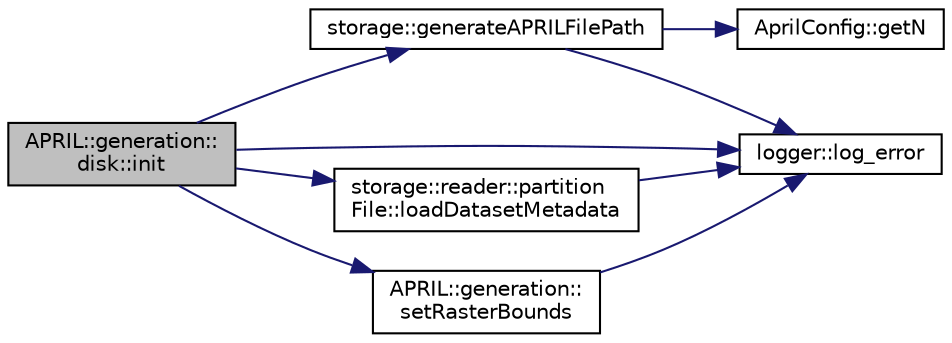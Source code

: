 digraph "APRIL::generation::disk::init"
{
 // LATEX_PDF_SIZE
  bgcolor="transparent";
  edge [fontname="Helvetica",fontsize="10",labelfontname="Helvetica",labelfontsize="10"];
  node [fontname="Helvetica",fontsize="10",shape=record];
  rankdir="LR";
  Node1 [label="APRIL::generation::\ldisk::init",height=0.2,width=0.4,color="black", fillcolor="grey75", style="filled", fontcolor="black",tooltip="Generates the APRIL approximations for the given dataset."];
  Node1 -> Node2 [color="midnightblue",fontsize="10",style="solid",fontname="Helvetica"];
  Node2 [label="storage::generateAPRILFilePath",height=0.2,width=0.4,color="black",URL="$namespacestorage.html#a79b9d07eab40e5e7b0a159ed3b65673a",tooltip="Generates the APRIL file path for the given dataset from the dataset's nickname."];
  Node2 -> Node3 [color="midnightblue",fontsize="10",style="solid",fontname="Helvetica"];
  Node3 [label="AprilConfig::getN",height=0.2,width=0.4,color="black",URL="$structAprilConfig.html#a04a0fb64aa986657a3b6006482d5a437",tooltip="Returns the Hilbert curve order N."];
  Node2 -> Node4 [color="midnightblue",fontsize="10",style="solid",fontname="Helvetica"];
  Node4 [label="logger::log_error",height=0.2,width=0.4,color="black",URL="$namespacelogger.html#a53f34feeb22a94db295af05b8b2aab5c",tooltip="Error logging function with template arguments. Separates input parameters with spaces...."];
  Node1 -> Node5 [color="midnightblue",fontsize="10",style="solid",fontname="Helvetica"];
  Node5 [label="storage::reader::partition\lFile::loadDatasetMetadata",height=0.2,width=0.4,color="black",URL="$namespacestorage_1_1reader_1_1partitionFile.html#a943ae71caa2e4d385f15cb9dbd7c97b8",tooltip="Loads the dataset metadata from the partition file. The file pointer must be opened to the file and i..."];
  Node5 -> Node4 [color="midnightblue",fontsize="10",style="solid",fontname="Helvetica"];
  Node1 -> Node4 [color="midnightblue",fontsize="10",style="solid",fontname="Helvetica"];
  Node1 -> Node6 [color="midnightblue",fontsize="10",style="solid",fontname="Helvetica"];
  Node6 [label="APRIL::generation::\lsetRasterBounds",height=0.2,width=0.4,color="black",URL="$namespaceAPRIL_1_1generation.html#a08d8947e8a86e9244439ee57e03e70fe",tooltip="Sets the raster bounds for the intervalization space of APRIL."];
  Node6 -> Node4 [color="midnightblue",fontsize="10",style="solid",fontname="Helvetica"];
}
